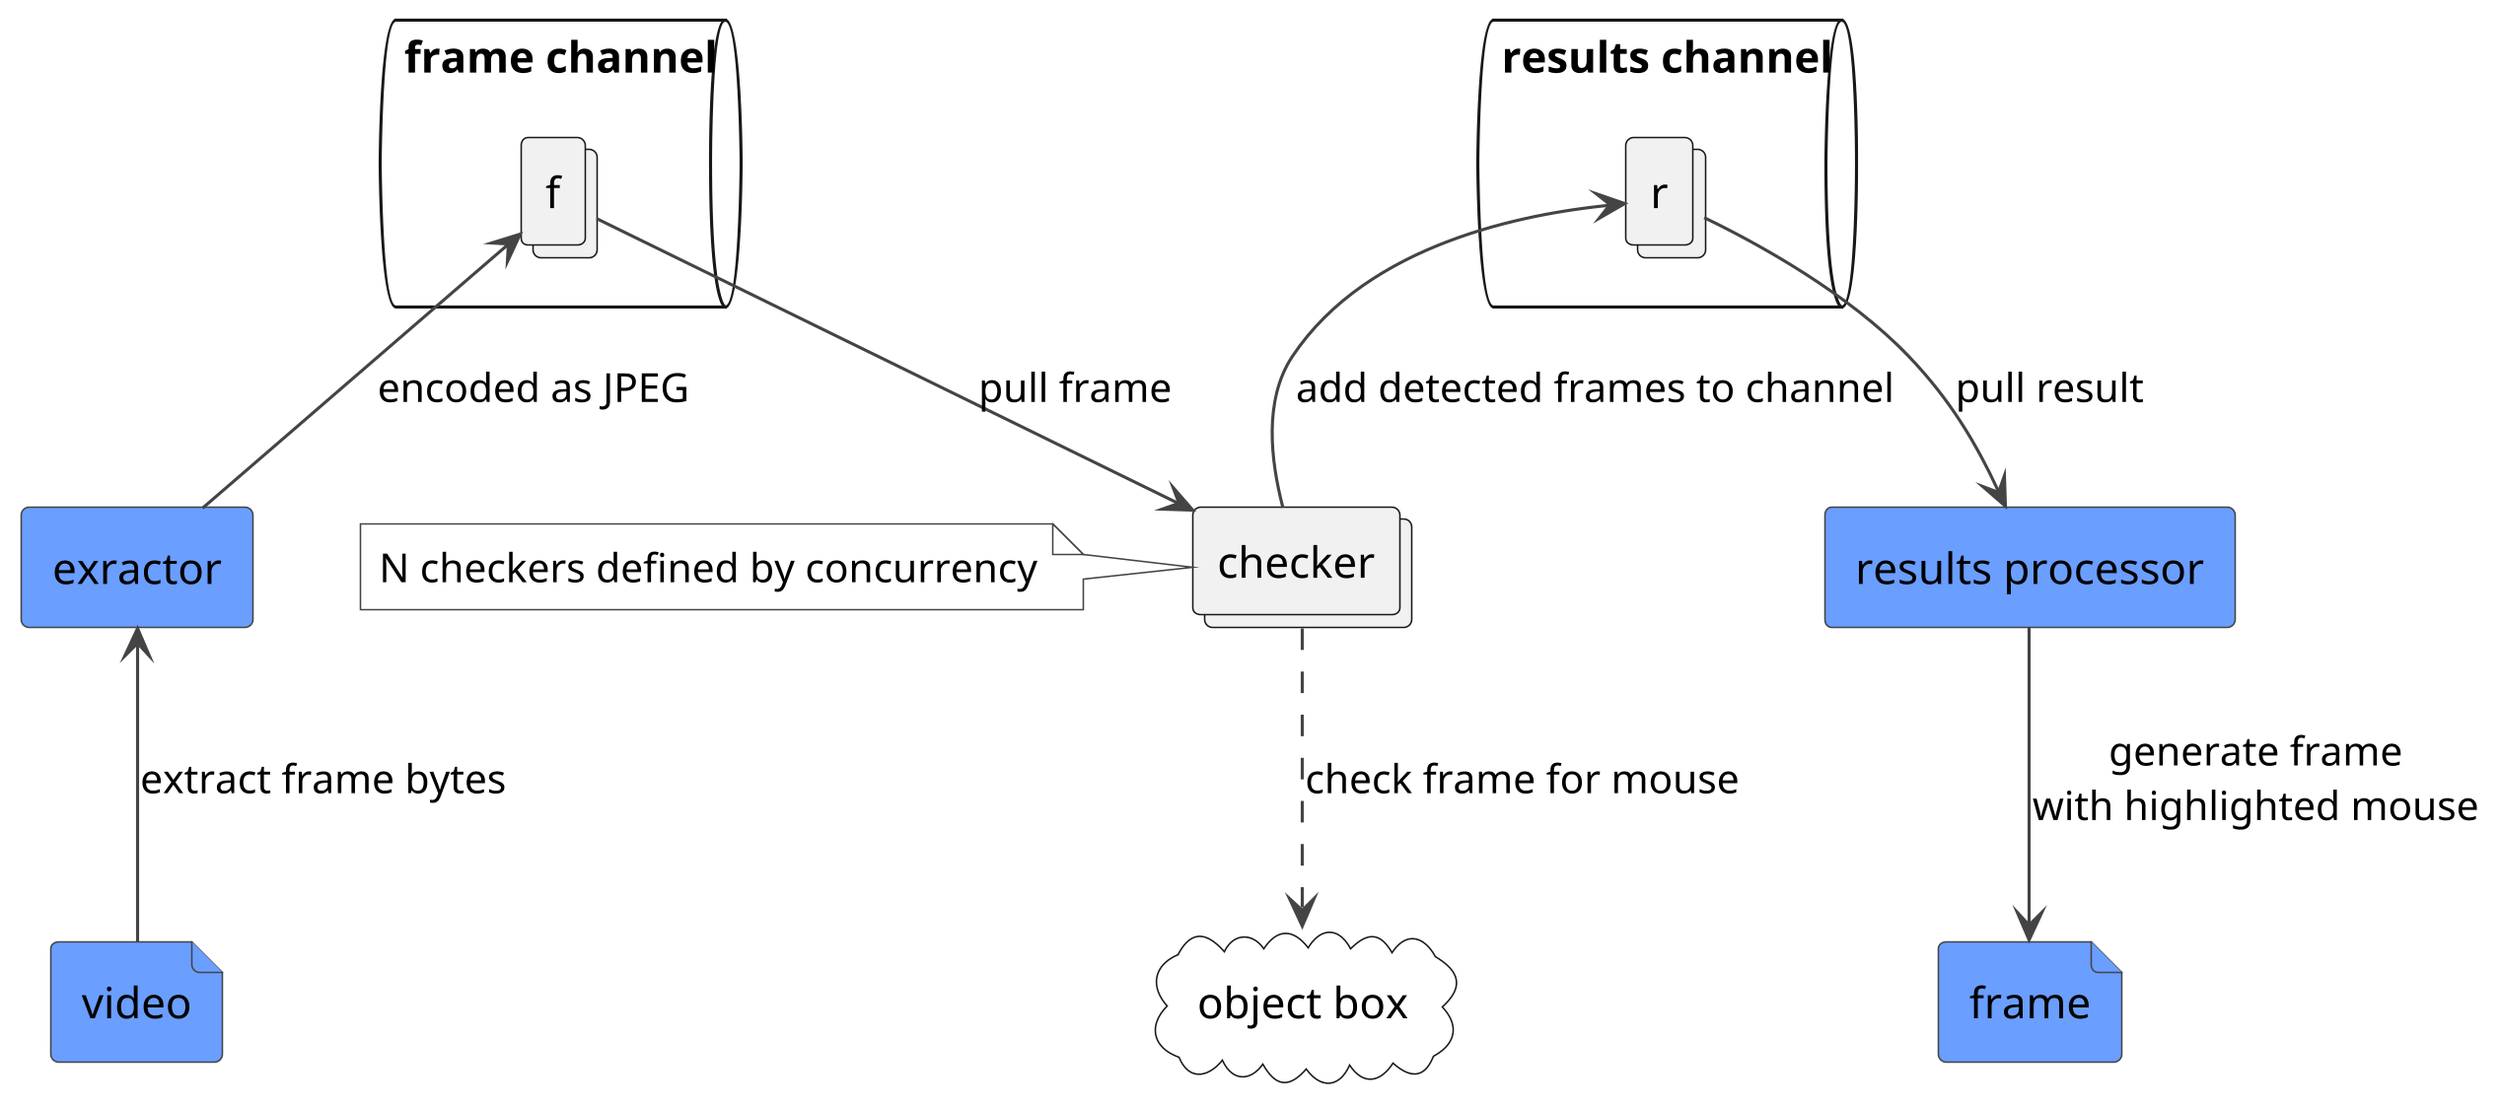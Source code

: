 @startuml
skinparam dpi 300
skinparam shadowing false
hide footbox

skinparam file {
	BackgroundColor #6A9EFF
	BorderColor #444444
}
skinparam rectangle {
	BackgroundColor #6A9EFF
	BorderColor #444444
}
skinparam cloud {
	BackgroundColor #FFFFFF
}
skinparam Arrowcolor #444444
skinparam note {
	BackgroundColor #FFFFFF
	BorderColor #444444
}

file v as "video"
rectangle ex as "exractor"
queue fc as "frame channel" {
	collections f
}
collections c as "checker"
cloud ob as "object box"
queue results as "results channel" {
	collections r
}
rectangle resp as "results processor"
file frame

note left of c
	N checkers defined by concurrency
end note

ex <-- v: extract frame bytes
ex -up-> f: encoded as JPEG
f --> c: pull frame
c .down.> ob: check frame for mouse
c -up-> r: add detected frames to channel
r --> resp: pull result
resp --> frame: generate frame\nwith highlighted mouse
@enduml
